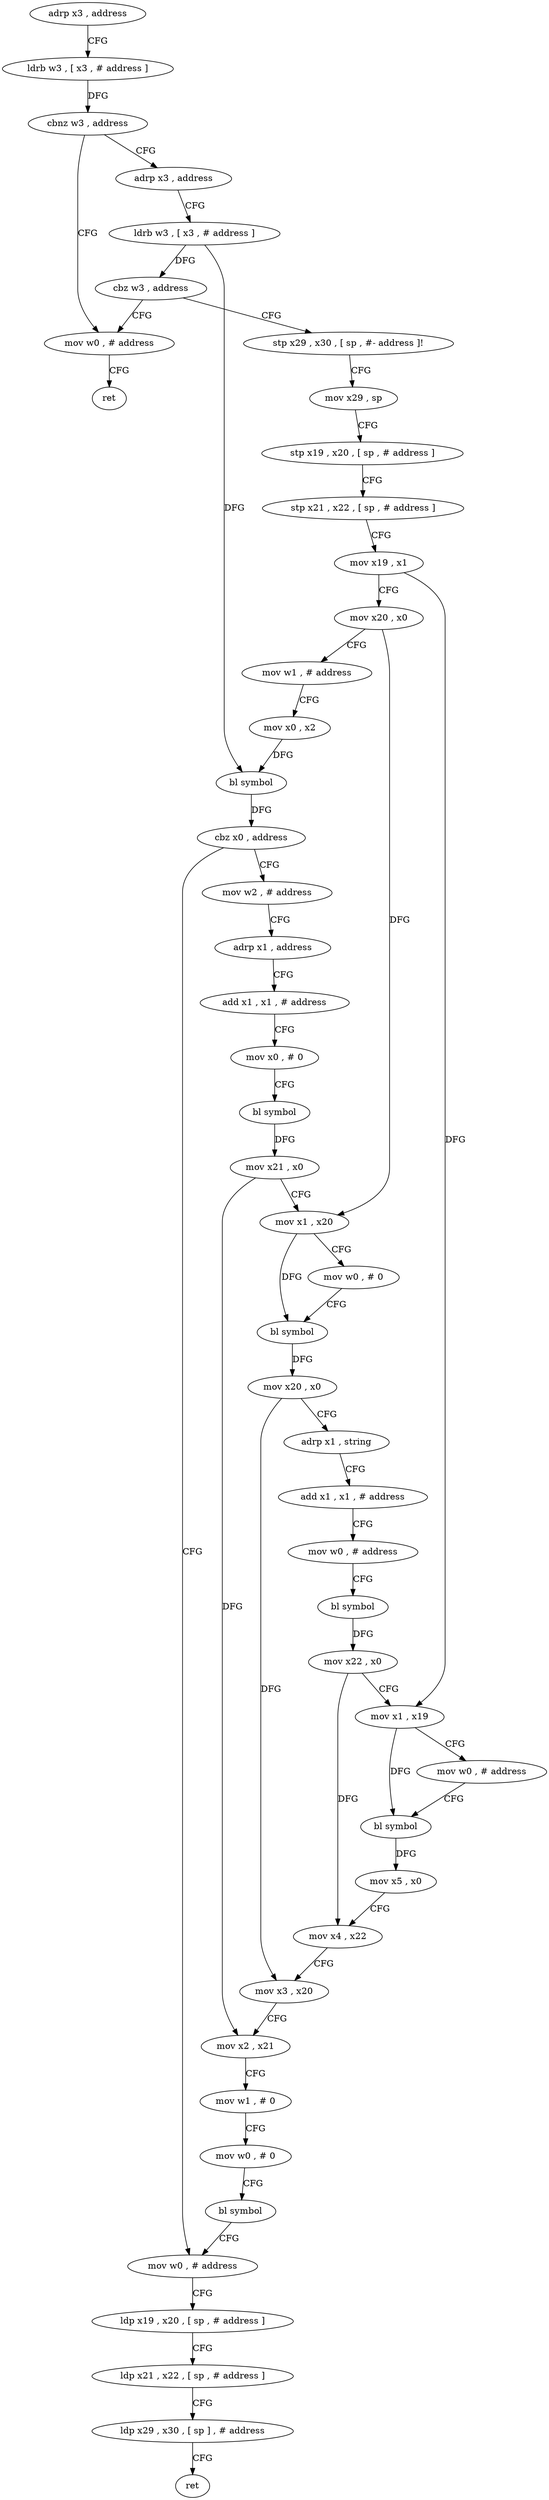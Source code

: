 digraph "func" {
"4257692" [label = "adrp x3 , address" ]
"4257696" [label = "ldrb w3 , [ x3 , # address ]" ]
"4257700" [label = "cbnz w3 , address" ]
"4257876" [label = "mov w0 , # address" ]
"4257704" [label = "adrp x3 , address" ]
"4257880" [label = "ret" ]
"4257708" [label = "ldrb w3 , [ x3 , # address ]" ]
"4257712" [label = "cbz w3 , address" ]
"4257716" [label = "stp x29 , x30 , [ sp , #- address ]!" ]
"4257720" [label = "mov x29 , sp" ]
"4257724" [label = "stp x19 , x20 , [ sp , # address ]" ]
"4257728" [label = "stp x21 , x22 , [ sp , # address ]" ]
"4257732" [label = "mov x19 , x1" ]
"4257736" [label = "mov x20 , x0" ]
"4257740" [label = "mov w1 , # address" ]
"4257744" [label = "mov x0 , x2" ]
"4257748" [label = "bl symbol" ]
"4257752" [label = "cbz x0 , address" ]
"4257856" [label = "mov w0 , # address" ]
"4257756" [label = "mov w2 , # address" ]
"4257860" [label = "ldp x19 , x20 , [ sp , # address ]" ]
"4257864" [label = "ldp x21 , x22 , [ sp , # address ]" ]
"4257868" [label = "ldp x29 , x30 , [ sp ] , # address" ]
"4257872" [label = "ret" ]
"4257760" [label = "adrp x1 , address" ]
"4257764" [label = "add x1 , x1 , # address" ]
"4257768" [label = "mov x0 , # 0" ]
"4257772" [label = "bl symbol" ]
"4257776" [label = "mov x21 , x0" ]
"4257780" [label = "mov x1 , x20" ]
"4257784" [label = "mov w0 , # 0" ]
"4257788" [label = "bl symbol" ]
"4257792" [label = "mov x20 , x0" ]
"4257796" [label = "adrp x1 , string" ]
"4257800" [label = "add x1 , x1 , # address" ]
"4257804" [label = "mov w0 , # address" ]
"4257808" [label = "bl symbol" ]
"4257812" [label = "mov x22 , x0" ]
"4257816" [label = "mov x1 , x19" ]
"4257820" [label = "mov w0 , # address" ]
"4257824" [label = "bl symbol" ]
"4257828" [label = "mov x5 , x0" ]
"4257832" [label = "mov x4 , x22" ]
"4257836" [label = "mov x3 , x20" ]
"4257840" [label = "mov x2 , x21" ]
"4257844" [label = "mov w1 , # 0" ]
"4257848" [label = "mov w0 , # 0" ]
"4257852" [label = "bl symbol" ]
"4257692" -> "4257696" [ label = "CFG" ]
"4257696" -> "4257700" [ label = "DFG" ]
"4257700" -> "4257876" [ label = "CFG" ]
"4257700" -> "4257704" [ label = "CFG" ]
"4257876" -> "4257880" [ label = "CFG" ]
"4257704" -> "4257708" [ label = "CFG" ]
"4257708" -> "4257712" [ label = "DFG" ]
"4257708" -> "4257748" [ label = "DFG" ]
"4257712" -> "4257876" [ label = "CFG" ]
"4257712" -> "4257716" [ label = "CFG" ]
"4257716" -> "4257720" [ label = "CFG" ]
"4257720" -> "4257724" [ label = "CFG" ]
"4257724" -> "4257728" [ label = "CFG" ]
"4257728" -> "4257732" [ label = "CFG" ]
"4257732" -> "4257736" [ label = "CFG" ]
"4257732" -> "4257816" [ label = "DFG" ]
"4257736" -> "4257740" [ label = "CFG" ]
"4257736" -> "4257780" [ label = "DFG" ]
"4257740" -> "4257744" [ label = "CFG" ]
"4257744" -> "4257748" [ label = "DFG" ]
"4257748" -> "4257752" [ label = "DFG" ]
"4257752" -> "4257856" [ label = "CFG" ]
"4257752" -> "4257756" [ label = "CFG" ]
"4257856" -> "4257860" [ label = "CFG" ]
"4257756" -> "4257760" [ label = "CFG" ]
"4257860" -> "4257864" [ label = "CFG" ]
"4257864" -> "4257868" [ label = "CFG" ]
"4257868" -> "4257872" [ label = "CFG" ]
"4257760" -> "4257764" [ label = "CFG" ]
"4257764" -> "4257768" [ label = "CFG" ]
"4257768" -> "4257772" [ label = "CFG" ]
"4257772" -> "4257776" [ label = "DFG" ]
"4257776" -> "4257780" [ label = "CFG" ]
"4257776" -> "4257840" [ label = "DFG" ]
"4257780" -> "4257784" [ label = "CFG" ]
"4257780" -> "4257788" [ label = "DFG" ]
"4257784" -> "4257788" [ label = "CFG" ]
"4257788" -> "4257792" [ label = "DFG" ]
"4257792" -> "4257796" [ label = "CFG" ]
"4257792" -> "4257836" [ label = "DFG" ]
"4257796" -> "4257800" [ label = "CFG" ]
"4257800" -> "4257804" [ label = "CFG" ]
"4257804" -> "4257808" [ label = "CFG" ]
"4257808" -> "4257812" [ label = "DFG" ]
"4257812" -> "4257816" [ label = "CFG" ]
"4257812" -> "4257832" [ label = "DFG" ]
"4257816" -> "4257820" [ label = "CFG" ]
"4257816" -> "4257824" [ label = "DFG" ]
"4257820" -> "4257824" [ label = "CFG" ]
"4257824" -> "4257828" [ label = "DFG" ]
"4257828" -> "4257832" [ label = "CFG" ]
"4257832" -> "4257836" [ label = "CFG" ]
"4257836" -> "4257840" [ label = "CFG" ]
"4257840" -> "4257844" [ label = "CFG" ]
"4257844" -> "4257848" [ label = "CFG" ]
"4257848" -> "4257852" [ label = "CFG" ]
"4257852" -> "4257856" [ label = "CFG" ]
}
